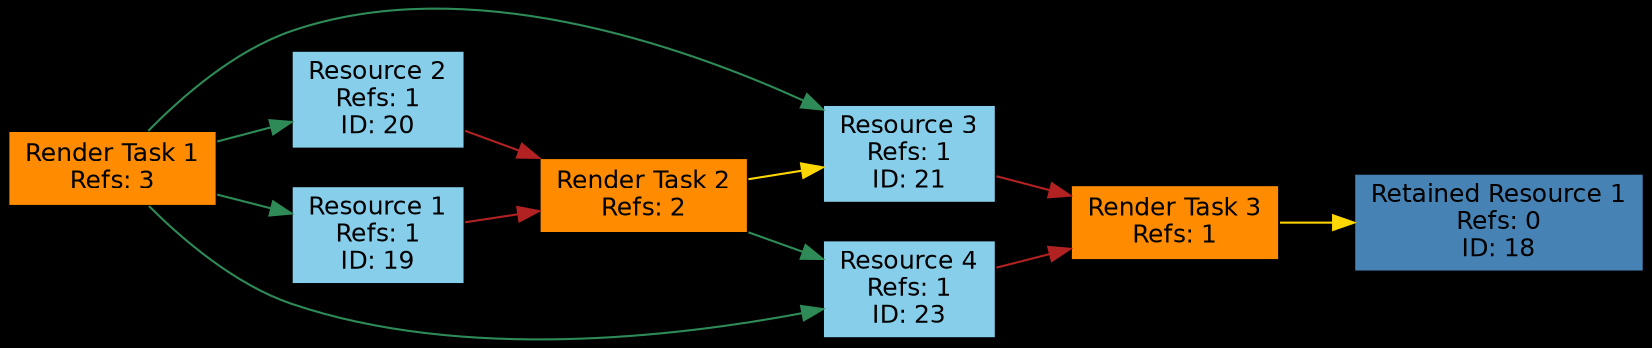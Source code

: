 digraph framegraph 
{

rankdir = LR

bgcolor = black


node [shape=rectangle, fontname="helvetica", fontsize=12]


"Render Task 1" [label="Render Task 1\nRefs: 3", style=filled, fillcolor=darkorange]

"Render Task 2" [label="Render Task 2\nRefs: 2", style=filled, fillcolor=darkorange]

"Render Task 3" [label="Render Task 3\nRefs: 1", style=filled, fillcolor=darkorange]



"Retained Resource 1" [label="Retained Resource 1\nRefs: 0\nID: 18", style=filled, fillcolor= steelblue]

"Resource 1" [label="Resource 1\nRefs: 1\nID: 19", style=filled, fillcolor= skyblue]

"Resource 2" [label="Resource 2\nRefs: 1\nID: 20", style=filled, fillcolor= skyblue]

"Resource 3" [label="Resource 3\nRefs: 1\nID: 21", style=filled, fillcolor= skyblue]

"Resource 4" [label="Resource 4\nRefs: 0\nID: 22", style=filled, fillcolor= skyblue]

"Resource 4" [label="Resource 4\nRefs: 1\nID: 23", style=filled, fillcolor= skyblue]



"Render Task 1" -> { 
"Resource 1" 
"Resource 2" 
"Resource 3" 
"Resource 4" 
} [color=seagreen]

"Render Task 1" -> { 
} [color=gold]

"Render Task 2" -> { 
"Resource 4" 
} [color=seagreen]

"Render Task 2" -> { 
"Resource 3" 
} [color=gold]

"Render Task 3" -> { 
} [color=seagreen]

"Render Task 3" -> { 
"Retained Resource 1" 
} [color=gold]



"Retained Resource 1" -> { 
} [color=firebrick]

"Resource 1" -> { 
"Render Task 2" 
} [color=firebrick]

"Resource 2" -> { 
"Render Task 2" 
} [color=firebrick]

"Resource 3" -> { 
"Render Task 3" 
} [color=firebrick]

"Resource 4" -> { 
} [color=firebrick]

"Resource 4" -> { 
"Render Task 3" 
} [color=firebrick]

}
